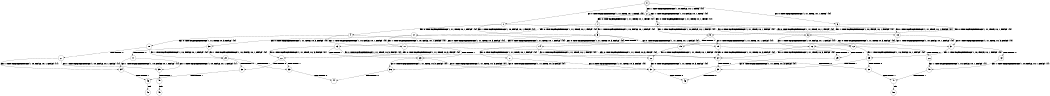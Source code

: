digraph BCG {
size = "7, 10.5";
center = TRUE;
node [shape = circle];
0 [peripheries = 2];
0 -> 1 [label = "EX !0 !ATOMIC_EXCH_BRANCH (1, +1, TRUE, +0, 1, TRUE) !{0}"];
0 -> 2 [label = "EX !1 !ATOMIC_EXCH_BRANCH (1, +0, FALSE, +0, 1, TRUE) !{0}"];
0 -> 3 [label = "EX !0 !ATOMIC_EXCH_BRANCH (1, +1, TRUE, +0, 1, TRUE) !{0}"];
1 -> 4 [label = "EX !0 !ATOMIC_EXCH_BRANCH (1, +1, TRUE, +0, 1, FALSE) !{0}"];
1 -> 5 [label = "EX !1 !ATOMIC_EXCH_BRANCH (1, +0, FALSE, +0, 1, FALSE) !{0}"];
1 -> 6 [label = "EX !0 !ATOMIC_EXCH_BRANCH (1, +1, TRUE, +0, 1, FALSE) !{0}"];
2 -> 2 [label = "EX !1 !ATOMIC_EXCH_BRANCH (1, +0, FALSE, +0, 1, TRUE) !{0}"];
2 -> 7 [label = "EX !0 !ATOMIC_EXCH_BRANCH (1, +1, TRUE, +0, 1, TRUE) !{0}"];
2 -> 8 [label = "EX !0 !ATOMIC_EXCH_BRANCH (1, +1, TRUE, +0, 1, TRUE) !{0}"];
3 -> 9 [label = "EX !1 !ATOMIC_EXCH_BRANCH (1, +0, FALSE, +0, 1, FALSE) !{0}"];
3 -> 6 [label = "EX !0 !ATOMIC_EXCH_BRANCH (1, +1, TRUE, +0, 1, FALSE) !{0}"];
4 -> 10 [label = "EX !0 !ATOMIC_EXCH_BRANCH (1, +1, TRUE, +0, 3, FALSE) !{0}"];
4 -> 11 [label = "EX !1 !ATOMIC_EXCH_BRANCH (1, +0, FALSE, +0, 1, FALSE) !{0}"];
4 -> 12 [label = "EX !0 !ATOMIC_EXCH_BRANCH (1, +1, TRUE, +0, 3, FALSE) !{0}"];
5 -> 13 [label = "EX !0 !ATOMIC_EXCH_BRANCH (1, +1, TRUE, +0, 1, FALSE) !{0}"];
5 -> 14 [label = "TERMINATE !1"];
5 -> 15 [label = "EX !0 !ATOMIC_EXCH_BRANCH (1, +1, TRUE, +0, 1, FALSE) !{0}"];
6 -> 16 [label = "EX !1 !ATOMIC_EXCH_BRANCH (1, +0, FALSE, +0, 1, FALSE) !{0}"];
6 -> 12 [label = "EX !0 !ATOMIC_EXCH_BRANCH (1, +1, TRUE, +0, 3, FALSE) !{0}"];
7 -> 17 [label = "EX !0 !ATOMIC_EXCH_BRANCH (1, +1, TRUE, +0, 1, FALSE) !{0}"];
7 -> 5 [label = "EX !1 !ATOMIC_EXCH_BRANCH (1, +0, FALSE, +0, 1, FALSE) !{0}"];
7 -> 18 [label = "EX !0 !ATOMIC_EXCH_BRANCH (1, +1, TRUE, +0, 1, FALSE) !{0}"];
8 -> 9 [label = "EX !1 !ATOMIC_EXCH_BRANCH (1, +0, FALSE, +0, 1, FALSE) !{0}"];
8 -> 18 [label = "EX !0 !ATOMIC_EXCH_BRANCH (1, +1, TRUE, +0, 1, FALSE) !{0}"];
9 -> 19 [label = "TERMINATE !1"];
9 -> 15 [label = "EX !0 !ATOMIC_EXCH_BRANCH (1, +1, TRUE, +0, 1, FALSE) !{0}"];
10 -> 20 [label = "EX !1 !ATOMIC_EXCH_BRANCH (1, +0, FALSE, +0, 1, FALSE) !{0}"];
10 -> 21 [label = "TERMINATE !0"];
11 -> 22 [label = "EX !0 !ATOMIC_EXCH_BRANCH (1, +1, TRUE, +0, 3, FALSE) !{0}"];
11 -> 23 [label = "TERMINATE !1"];
11 -> 24 [label = "EX !0 !ATOMIC_EXCH_BRANCH (1, +1, TRUE, +0, 3, FALSE) !{0}"];
12 -> 25 [label = "EX !1 !ATOMIC_EXCH_BRANCH (1, +0, FALSE, +0, 1, FALSE) !{0}"];
12 -> 26 [label = "TERMINATE !0"];
13 -> 22 [label = "EX !0 !ATOMIC_EXCH_BRANCH (1, +1, TRUE, +0, 3, FALSE) !{0}"];
13 -> 23 [label = "TERMINATE !1"];
13 -> 24 [label = "EX !0 !ATOMIC_EXCH_BRANCH (1, +1, TRUE, +0, 3, FALSE) !{0}"];
14 -> 27 [label = "EX !0 !ATOMIC_EXCH_BRANCH (1, +1, TRUE, +0, 1, FALSE) !{0}"];
14 -> 28 [label = "EX !0 !ATOMIC_EXCH_BRANCH (1, +1, TRUE, +0, 1, FALSE) !{0}"];
15 -> 29 [label = "TERMINATE !1"];
15 -> 24 [label = "EX !0 !ATOMIC_EXCH_BRANCH (1, +1, TRUE, +0, 3, FALSE) !{0}"];
16 -> 29 [label = "TERMINATE !1"];
16 -> 24 [label = "EX !0 !ATOMIC_EXCH_BRANCH (1, +1, TRUE, +0, 3, FALSE) !{0}"];
17 -> 30 [label = "EX !0 !ATOMIC_EXCH_BRANCH (1, +1, TRUE, +0, 3, FALSE) !{0}"];
17 -> 11 [label = "EX !1 !ATOMIC_EXCH_BRANCH (1, +0, FALSE, +0, 1, FALSE) !{0}"];
17 -> 31 [label = "EX !0 !ATOMIC_EXCH_BRANCH (1, +1, TRUE, +0, 3, FALSE) !{0}"];
18 -> 16 [label = "EX !1 !ATOMIC_EXCH_BRANCH (1, +0, FALSE, +0, 1, FALSE) !{0}"];
18 -> 31 [label = "EX !0 !ATOMIC_EXCH_BRANCH (1, +1, TRUE, +0, 3, FALSE) !{0}"];
19 -> 28 [label = "EX !0 !ATOMIC_EXCH_BRANCH (1, +1, TRUE, +0, 1, FALSE) !{0}"];
20 -> 32 [label = "TERMINATE !0"];
20 -> 33 [label = "TERMINATE !1"];
21 -> 34 [label = "EX !1 !ATOMIC_EXCH_BRANCH (1, +0, FALSE, +0, 1, FALSE) !{1}"];
21 -> 35 [label = "EX !1 !ATOMIC_EXCH_BRANCH (1, +0, FALSE, +0, 1, FALSE) !{1}"];
22 -> 32 [label = "TERMINATE !0"];
22 -> 33 [label = "TERMINATE !1"];
23 -> 36 [label = "EX !0 !ATOMIC_EXCH_BRANCH (1, +1, TRUE, +0, 3, FALSE) !{0}"];
23 -> 37 [label = "EX !0 !ATOMIC_EXCH_BRANCH (1, +1, TRUE, +0, 3, FALSE) !{0}"];
24 -> 38 [label = "TERMINATE !0"];
24 -> 39 [label = "TERMINATE !1"];
25 -> 38 [label = "TERMINATE !0"];
25 -> 39 [label = "TERMINATE !1"];
26 -> 40 [label = "EX !1 !ATOMIC_EXCH_BRANCH (1, +0, FALSE, +0, 1, FALSE) !{1}"];
27 -> 36 [label = "EX !0 !ATOMIC_EXCH_BRANCH (1, +1, TRUE, +0, 3, FALSE) !{0}"];
27 -> 37 [label = "EX !0 !ATOMIC_EXCH_BRANCH (1, +1, TRUE, +0, 3, FALSE) !{0}"];
28 -> 37 [label = "EX !0 !ATOMIC_EXCH_BRANCH (1, +1, TRUE, +0, 3, FALSE) !{0}"];
29 -> 37 [label = "EX !0 !ATOMIC_EXCH_BRANCH (1, +1, TRUE, +0, 3, FALSE) !{0}"];
30 -> 20 [label = "EX !1 !ATOMIC_EXCH_BRANCH (1, +0, FALSE, +0, 1, FALSE) !{0}"];
30 -> 41 [label = "TERMINATE !0"];
31 -> 25 [label = "EX !1 !ATOMIC_EXCH_BRANCH (1, +0, FALSE, +0, 1, FALSE) !{0}"];
31 -> 42 [label = "TERMINATE !0"];
32 -> 43 [label = "TERMINATE !1"];
33 -> 44 [label = "TERMINATE !0"];
34 -> 43 [label = "TERMINATE !1"];
35 -> 45 [label = "TERMINATE !1"];
36 -> 44 [label = "TERMINATE !0"];
37 -> 46 [label = "TERMINATE !0"];
38 -> 47 [label = "TERMINATE !1"];
39 -> 46 [label = "TERMINATE !0"];
40 -> 47 [label = "TERMINATE !1"];
41 -> 34 [label = "EX !1 !ATOMIC_EXCH_BRANCH (1, +0, FALSE, +0, 1, FALSE) !{1}"];
41 -> 35 [label = "EX !1 !ATOMIC_EXCH_BRANCH (1, +0, FALSE, +0, 1, FALSE) !{1}"];
42 -> 40 [label = "EX !1 !ATOMIC_EXCH_BRANCH (1, +0, FALSE, +0, 1, FALSE) !{1}"];
43 -> 48 [label = "exit"];
45 -> 49 [label = "exit"];
47 -> 50 [label = "exit"];
}
